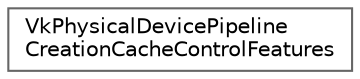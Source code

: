 digraph "类继承关系图"
{
 // LATEX_PDF_SIZE
  bgcolor="transparent";
  edge [fontname=Helvetica,fontsize=10,labelfontname=Helvetica,labelfontsize=10];
  node [fontname=Helvetica,fontsize=10,shape=box,height=0.2,width=0.4];
  rankdir="LR";
  Node0 [id="Node000000",label="VkPhysicalDevicePipeline\lCreationCacheControlFeatures",height=0.2,width=0.4,color="grey40", fillcolor="white", style="filled",URL="$struct_vk_physical_device_pipeline_creation_cache_control_features.html",tooltip=" "];
}
